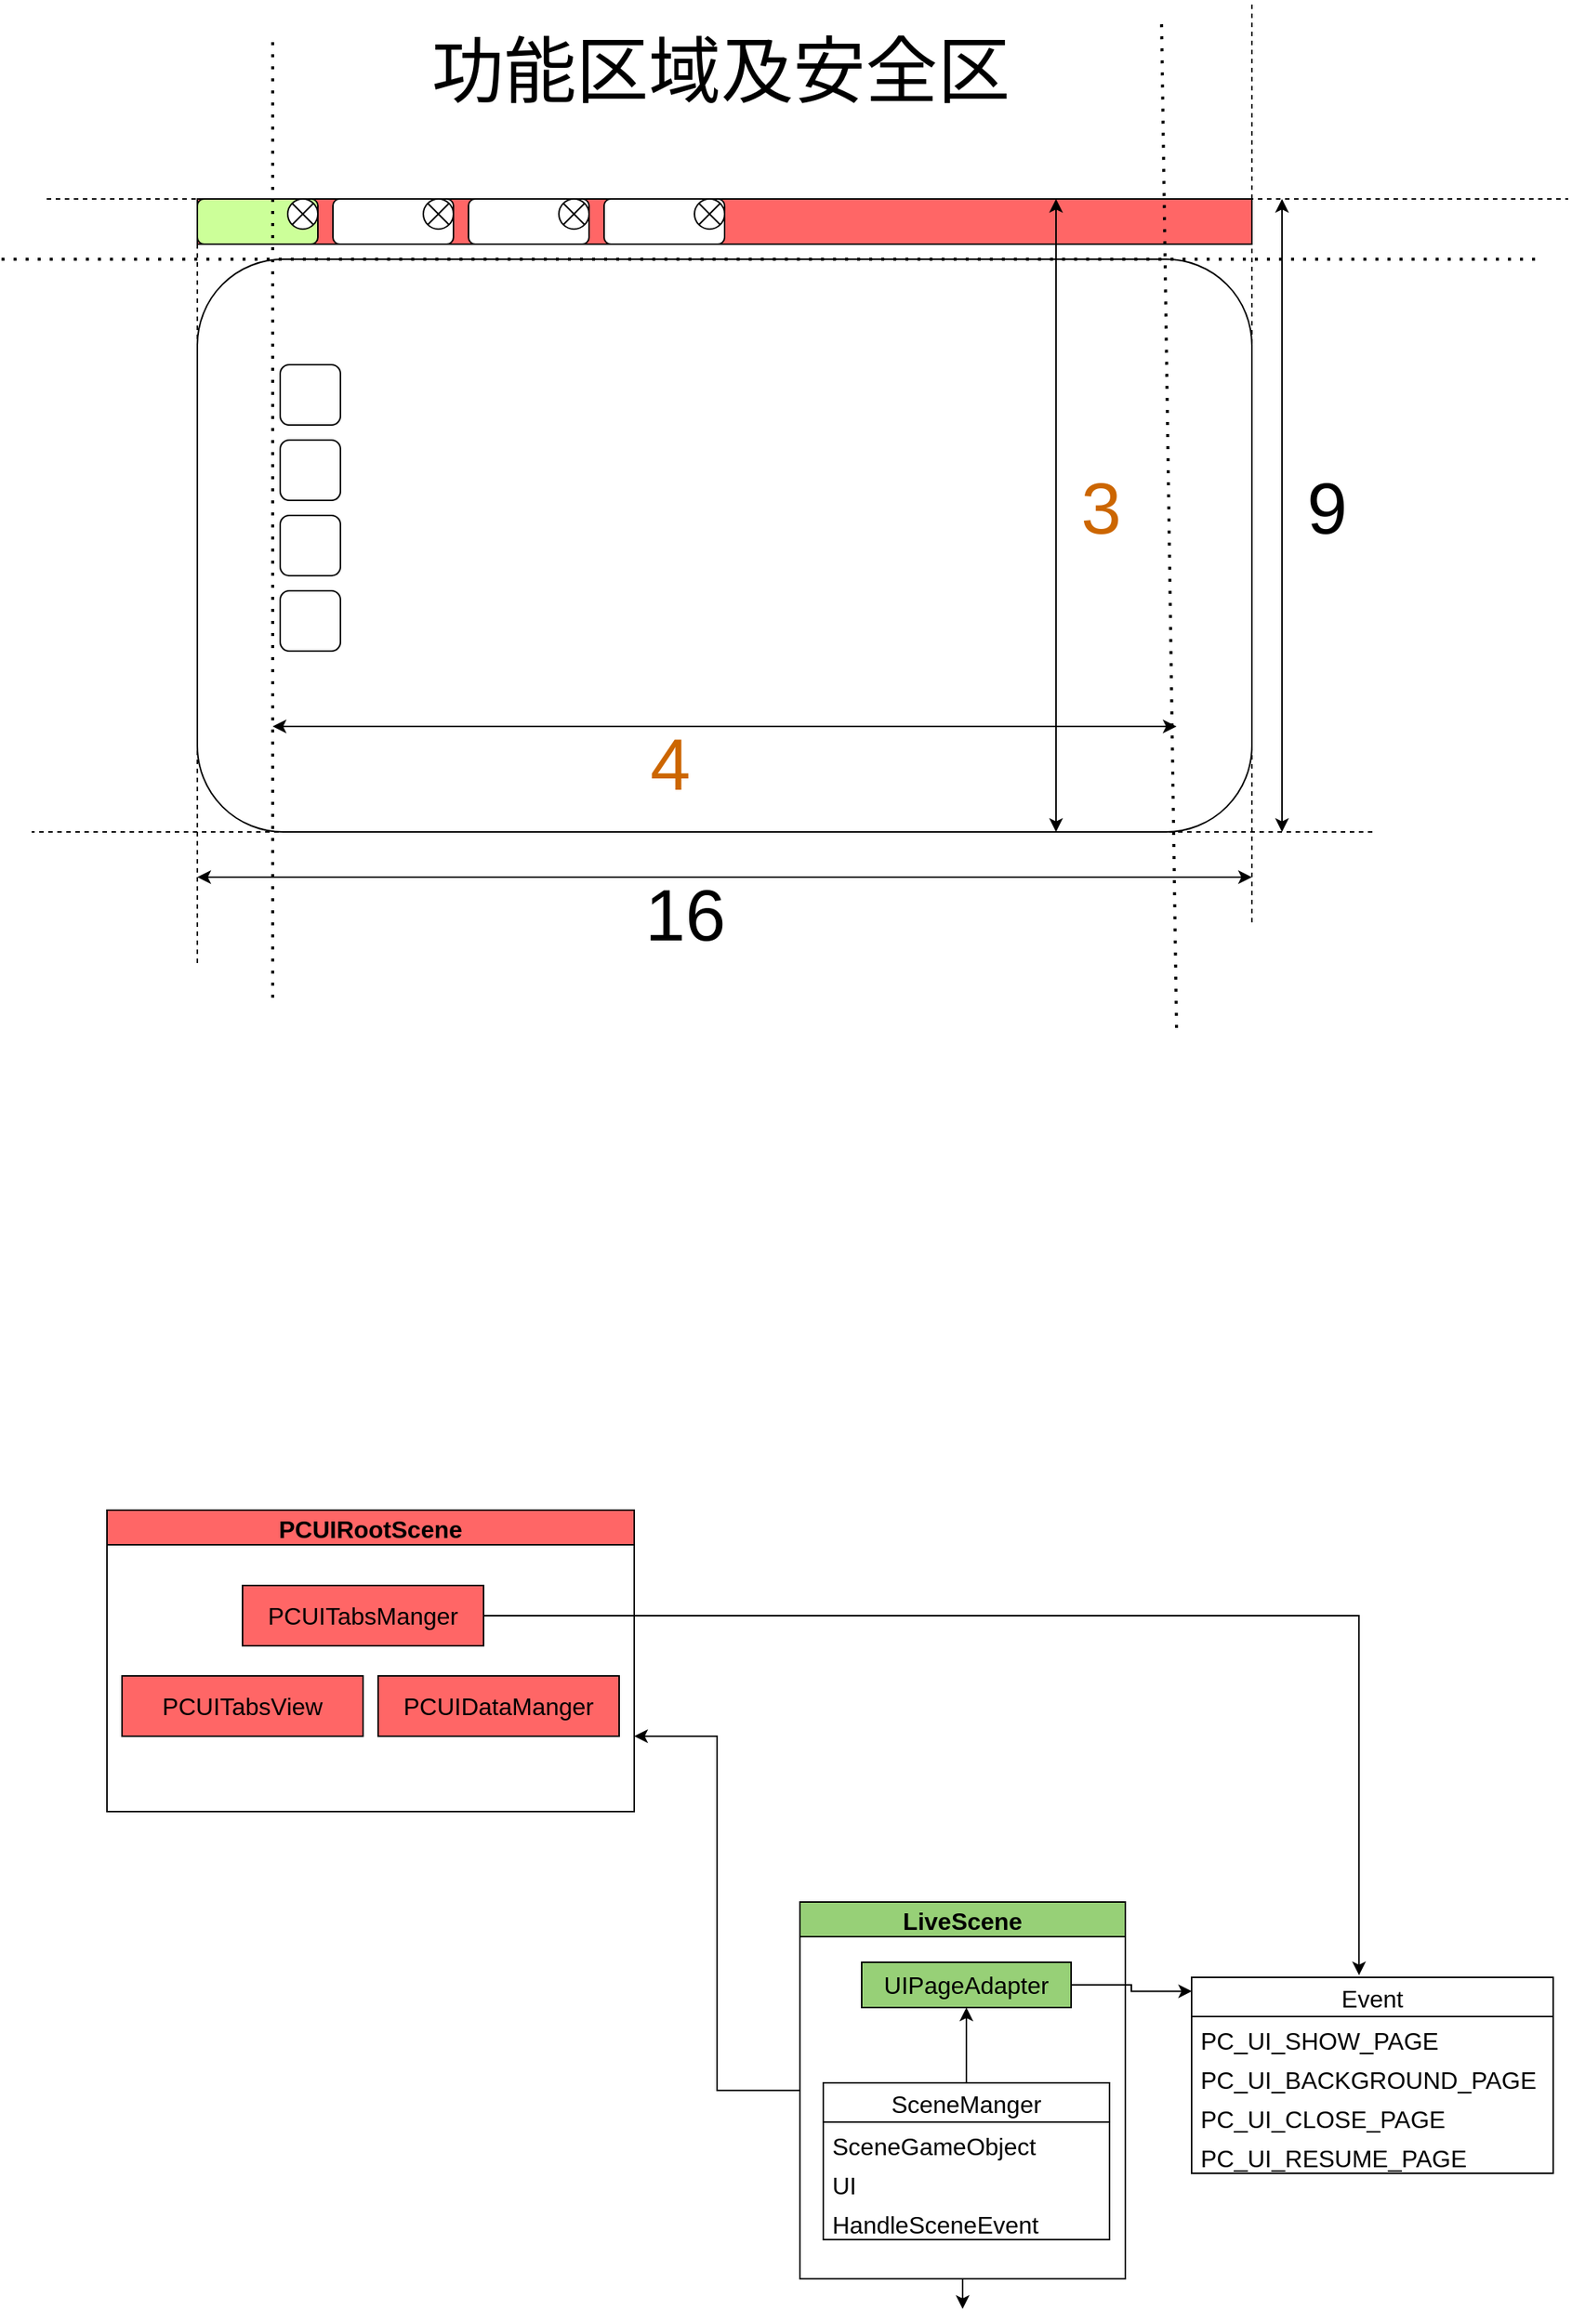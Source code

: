 <mxfile version="20.0.1" type="github">
  <diagram id="btAkh4fgomCn3OrSGPB2" name="Page-1">
    <mxGraphModel dx="2117" dy="1910" grid="1" gridSize="10" guides="1" tooltips="1" connect="1" arrows="1" fold="1" page="1" pageScale="1" pageWidth="827" pageHeight="1169" math="0" shadow="0">
      <root>
        <mxCell id="0" />
        <mxCell id="1" parent="0" />
        <mxCell id="JRh8TJ2VcHhwm4A270mN-1" value="" style="rounded=0;whiteSpace=wrap;html=1;fillColor=#FF6666;" vertex="1" parent="1">
          <mxGeometry x="60" y="50" width="700" height="30" as="geometry" />
        </mxCell>
        <mxCell id="JRh8TJ2VcHhwm4A270mN-2" value="" style="rounded=1;whiteSpace=wrap;html=1;" vertex="1" parent="1">
          <mxGeometry x="60" y="90" width="700" height="380" as="geometry" />
        </mxCell>
        <mxCell id="JRh8TJ2VcHhwm4A270mN-3" value="&lt;font style=&quot;font-size: 48px;&quot;&gt;16&lt;/font&gt;" style="text;html=1;strokeColor=none;fillColor=none;align=center;verticalAlign=middle;whiteSpace=wrap;rounded=0;" vertex="1" parent="1">
          <mxGeometry x="354" y="510" width="60" height="30" as="geometry" />
        </mxCell>
        <mxCell id="JRh8TJ2VcHhwm4A270mN-4" value="" style="endArrow=classic;startArrow=classic;html=1;rounded=0;" edge="1" parent="1">
          <mxGeometry width="50" height="50" relative="1" as="geometry">
            <mxPoint x="60" y="500" as="sourcePoint" />
            <mxPoint x="760" y="500" as="targetPoint" />
            <Array as="points" />
          </mxGeometry>
        </mxCell>
        <mxCell id="JRh8TJ2VcHhwm4A270mN-5" value="&lt;span style=&quot;font-size: 48px;&quot;&gt;9&lt;/span&gt;" style="text;html=1;strokeColor=none;fillColor=none;align=center;verticalAlign=middle;whiteSpace=wrap;rounded=0;" vertex="1" parent="1">
          <mxGeometry x="780" y="240" width="60" height="30" as="geometry" />
        </mxCell>
        <mxCell id="JRh8TJ2VcHhwm4A270mN-6" value="" style="endArrow=classic;startArrow=classic;html=1;rounded=0;" edge="1" parent="1">
          <mxGeometry width="50" height="50" relative="1" as="geometry">
            <mxPoint x="780" y="50" as="sourcePoint" />
            <mxPoint x="780" y="470" as="targetPoint" />
            <Array as="points" />
          </mxGeometry>
        </mxCell>
        <mxCell id="JRh8TJ2VcHhwm4A270mN-8" value="" style="rounded=1;whiteSpace=wrap;html=1;fontSize=48;fillColor=#CCFF99;" vertex="1" parent="1">
          <mxGeometry x="60" y="50" width="80" height="30" as="geometry" />
        </mxCell>
        <mxCell id="JRh8TJ2VcHhwm4A270mN-9" value="" style="rounded=1;whiteSpace=wrap;html=1;fontSize=48;" vertex="1" parent="1">
          <mxGeometry x="150" y="50" width="80" height="30" as="geometry" />
        </mxCell>
        <mxCell id="JRh8TJ2VcHhwm4A270mN-10" value="" style="rounded=1;whiteSpace=wrap;html=1;fontSize=48;" vertex="1" parent="1">
          <mxGeometry x="240" y="50" width="80" height="30" as="geometry" />
        </mxCell>
        <mxCell id="JRh8TJ2VcHhwm4A270mN-11" value="" style="rounded=1;whiteSpace=wrap;html=1;fontSize=48;" vertex="1" parent="1">
          <mxGeometry x="330" y="50" width="80" height="30" as="geometry" />
        </mxCell>
        <mxCell id="JRh8TJ2VcHhwm4A270mN-12" value="" style="shape=sumEllipse;perimeter=ellipsePerimeter;whiteSpace=wrap;html=1;backgroundOutline=1;fontFamily=Helvetica;fontSize=48;fontColor=default;align=center;strokeColor=default;fillColor=default;" vertex="1" parent="1">
          <mxGeometry x="390" y="50" width="20" height="20" as="geometry" />
        </mxCell>
        <mxCell id="JRh8TJ2VcHhwm4A270mN-14" value="" style="shape=sumEllipse;perimeter=ellipsePerimeter;whiteSpace=wrap;html=1;backgroundOutline=1;fontFamily=Helvetica;fontSize=48;fontColor=default;align=center;strokeColor=default;fillColor=default;" vertex="1" parent="1">
          <mxGeometry x="300" y="50" width="20" height="20" as="geometry" />
        </mxCell>
        <mxCell id="JRh8TJ2VcHhwm4A270mN-15" value="" style="shape=sumEllipse;perimeter=ellipsePerimeter;whiteSpace=wrap;html=1;backgroundOutline=1;fontFamily=Helvetica;fontSize=48;fontColor=default;align=center;strokeColor=default;fillColor=default;" vertex="1" parent="1">
          <mxGeometry x="210" y="50" width="20" height="20" as="geometry" />
        </mxCell>
        <mxCell id="JRh8TJ2VcHhwm4A270mN-16" value="" style="shape=sumEllipse;perimeter=ellipsePerimeter;whiteSpace=wrap;html=1;backgroundOutline=1;fontFamily=Helvetica;fontSize=48;fontColor=default;align=center;strokeColor=default;fillColor=default;" vertex="1" parent="1">
          <mxGeometry x="120" y="50" width="20" height="20" as="geometry" />
        </mxCell>
        <mxCell id="JRh8TJ2VcHhwm4A270mN-17" value="" style="rounded=1;whiteSpace=wrap;html=1;fontSize=48;" vertex="1" parent="1">
          <mxGeometry x="115" y="160" width="40" height="40" as="geometry" />
        </mxCell>
        <mxCell id="JRh8TJ2VcHhwm4A270mN-18" value="" style="rounded=1;whiteSpace=wrap;html=1;fontSize=48;" vertex="1" parent="1">
          <mxGeometry x="115" y="210" width="40" height="40" as="geometry" />
        </mxCell>
        <mxCell id="JRh8TJ2VcHhwm4A270mN-19" value="" style="rounded=1;whiteSpace=wrap;html=1;fontSize=48;" vertex="1" parent="1">
          <mxGeometry x="115" y="260" width="40" height="40" as="geometry" />
        </mxCell>
        <mxCell id="JRh8TJ2VcHhwm4A270mN-20" value="" style="rounded=1;whiteSpace=wrap;html=1;fontSize=48;" vertex="1" parent="1">
          <mxGeometry x="115" y="310" width="40" height="40" as="geometry" />
        </mxCell>
        <mxCell id="JRh8TJ2VcHhwm4A270mN-24" value="" style="endArrow=none;dashed=1;html=1;rounded=0;fontSize=48;" edge="1" parent="1">
          <mxGeometry width="50" height="50" relative="1" as="geometry">
            <mxPoint x="-40" y="50" as="sourcePoint" />
            <mxPoint x="970" y="50" as="targetPoint" />
          </mxGeometry>
        </mxCell>
        <mxCell id="JRh8TJ2VcHhwm4A270mN-25" value="" style="endArrow=none;dashed=1;html=1;rounded=0;fontSize=48;" edge="1" parent="1">
          <mxGeometry width="50" height="50" relative="1" as="geometry">
            <mxPoint x="760" y="530" as="sourcePoint" />
            <mxPoint x="760" y="-81.429" as="targetPoint" />
          </mxGeometry>
        </mxCell>
        <mxCell id="JRh8TJ2VcHhwm4A270mN-27" value="" style="endArrow=none;dashed=1;html=1;rounded=0;fontSize=48;" edge="1" parent="1">
          <mxGeometry width="50" height="50" relative="1" as="geometry">
            <mxPoint x="840" y="470" as="sourcePoint" />
            <mxPoint x="-50" y="470" as="targetPoint" />
          </mxGeometry>
        </mxCell>
        <mxCell id="JRh8TJ2VcHhwm4A270mN-28" value="" style="endArrow=none;dashed=1;html=1;rounded=0;fontSize=48;" edge="1" parent="1">
          <mxGeometry width="50" height="50" relative="1" as="geometry">
            <mxPoint x="60" y="50" as="sourcePoint" />
            <mxPoint x="60" y="560" as="targetPoint" />
          </mxGeometry>
        </mxCell>
        <mxCell id="JRh8TJ2VcHhwm4A270mN-31" value="" style="endArrow=none;dashed=1;html=1;dashPattern=1 3;strokeWidth=2;rounded=0;fontSize=48;" edge="1" parent="1">
          <mxGeometry width="50" height="50" relative="1" as="geometry">
            <mxPoint x="-70" y="90" as="sourcePoint" />
            <mxPoint x="950" y="90" as="targetPoint" />
          </mxGeometry>
        </mxCell>
        <mxCell id="JRh8TJ2VcHhwm4A270mN-33" value="" style="endArrow=none;dashed=1;html=1;dashPattern=1 3;strokeWidth=2;rounded=0;fontSize=48;" edge="1" parent="1">
          <mxGeometry width="50" height="50" relative="1" as="geometry">
            <mxPoint x="110" y="580" as="sourcePoint" />
            <mxPoint x="110" y="-60" as="targetPoint" />
          </mxGeometry>
        </mxCell>
        <mxCell id="JRh8TJ2VcHhwm4A270mN-34" value="" style="endArrow=none;dashed=1;html=1;dashPattern=1 3;strokeWidth=2;rounded=0;fontSize=48;" edge="1" parent="1">
          <mxGeometry width="50" height="50" relative="1" as="geometry">
            <mxPoint x="710" y="600" as="sourcePoint" />
            <mxPoint x="700" y="-70" as="targetPoint" />
          </mxGeometry>
        </mxCell>
        <mxCell id="JRh8TJ2VcHhwm4A270mN-38" value="&lt;font color=&quot;#cc6600&quot; style=&quot;font-size: 48px;&quot;&gt;4&lt;/font&gt;" style="text;html=1;strokeColor=none;fillColor=none;align=center;verticalAlign=middle;whiteSpace=wrap;rounded=0;" vertex="1" parent="1">
          <mxGeometry x="344" y="410" width="60" height="30" as="geometry" />
        </mxCell>
        <mxCell id="JRh8TJ2VcHhwm4A270mN-39" value="" style="endArrow=classic;startArrow=classic;html=1;rounded=0;" edge="1" parent="1">
          <mxGeometry width="50" height="50" relative="1" as="geometry">
            <mxPoint x="110" y="400" as="sourcePoint" />
            <mxPoint x="710" y="400" as="targetPoint" />
            <Array as="points" />
          </mxGeometry>
        </mxCell>
        <mxCell id="JRh8TJ2VcHhwm4A270mN-40" value="&lt;span style=&quot;font-size: 48px;&quot;&gt;&lt;font color=&quot;#cc6600&quot;&gt;3&lt;/font&gt;&lt;/span&gt;" style="text;html=1;strokeColor=none;fillColor=none;align=center;verticalAlign=middle;whiteSpace=wrap;rounded=0;" vertex="1" parent="1">
          <mxGeometry x="630" y="240" width="60" height="30" as="geometry" />
        </mxCell>
        <mxCell id="JRh8TJ2VcHhwm4A270mN-41" value="" style="endArrow=classic;startArrow=classic;html=1;rounded=0;" edge="1" parent="1">
          <mxGeometry width="50" height="50" relative="1" as="geometry">
            <mxPoint x="630" y="50" as="sourcePoint" />
            <mxPoint x="630" y="470" as="targetPoint" />
            <Array as="points" />
          </mxGeometry>
        </mxCell>
        <mxCell id="JRh8TJ2VcHhwm4A270mN-44" value="&lt;font color=&quot;#000000&quot;&gt;功能区域及安全区&lt;/font&gt;" style="text;html=1;strokeColor=none;fillColor=none;align=center;verticalAlign=middle;whiteSpace=wrap;rounded=0;fontSize=48;fontColor=#CC6600;" vertex="1" parent="1">
          <mxGeometry x="60" y="-50" width="695" height="30" as="geometry" />
        </mxCell>
        <mxCell id="JRh8TJ2VcHhwm4A270mN-45" value="PCUIRootScene" style="swimlane;fontSize=16;fontColor=#000000;fillColor=#FF6666;" vertex="1" parent="1">
          <mxGeometry y="920" width="350" height="200" as="geometry" />
        </mxCell>
        <UserObject label="PCUITabsManger" treeRoot="1" id="JRh8TJ2VcHhwm4A270mN-95">
          <mxCell style="whiteSpace=wrap;html=1;align=center;treeFolding=1;treeMoving=1;newEdgeStyle={&quot;edgeStyle&quot;:&quot;elbowEdgeStyle&quot;,&quot;startArrow&quot;:&quot;none&quot;,&quot;endArrow&quot;:&quot;none&quot;};fontSize=16;fontColor=#000000;fillColor=#FF6666;" vertex="1" parent="JRh8TJ2VcHhwm4A270mN-45">
            <mxGeometry x="90" y="50" width="160" height="40" as="geometry" />
          </mxCell>
        </UserObject>
        <UserObject label="PCUITabsView" treeRoot="1" id="JRh8TJ2VcHhwm4A270mN-101">
          <mxCell style="whiteSpace=wrap;html=1;align=center;treeFolding=1;treeMoving=1;newEdgeStyle={&quot;edgeStyle&quot;:&quot;elbowEdgeStyle&quot;,&quot;startArrow&quot;:&quot;none&quot;,&quot;endArrow&quot;:&quot;none&quot;};fontSize=16;fontColor=#000000;fillColor=#FF6666;" vertex="1" parent="JRh8TJ2VcHhwm4A270mN-45">
            <mxGeometry x="10" y="110" width="160" height="40" as="geometry" />
          </mxCell>
        </UserObject>
        <UserObject label="PCUIDataManger" treeRoot="1" id="JRh8TJ2VcHhwm4A270mN-100">
          <mxCell style="whiteSpace=wrap;html=1;align=center;treeFolding=1;treeMoving=1;newEdgeStyle={&quot;edgeStyle&quot;:&quot;elbowEdgeStyle&quot;,&quot;startArrow&quot;:&quot;none&quot;,&quot;endArrow&quot;:&quot;none&quot;};fontSize=16;fontColor=#000000;fillColor=#FF6666;" vertex="1" parent="JRh8TJ2VcHhwm4A270mN-45">
            <mxGeometry x="180" y="110" width="160" height="40" as="geometry" />
          </mxCell>
        </UserObject>
        <mxCell id="JRh8TJ2VcHhwm4A270mN-93" style="edgeStyle=orthogonalEdgeStyle;rounded=0;orthogonalLoop=1;jettySize=auto;html=1;entryX=1;entryY=0.75;entryDx=0;entryDy=0;fontSize=16;fontColor=#000000;" edge="1" parent="1" source="JRh8TJ2VcHhwm4A270mN-46" target="JRh8TJ2VcHhwm4A270mN-45">
          <mxGeometry relative="1" as="geometry" />
        </mxCell>
        <mxCell id="JRh8TJ2VcHhwm4A270mN-111" style="edgeStyle=orthogonalEdgeStyle;rounded=0;orthogonalLoop=1;jettySize=auto;html=1;exitX=0.5;exitY=1;exitDx=0;exitDy=0;fontSize=16;fontColor=#000000;" edge="1" parent="1" source="JRh8TJ2VcHhwm4A270mN-46">
          <mxGeometry relative="1" as="geometry">
            <mxPoint x="568" y="1450" as="targetPoint" />
          </mxGeometry>
        </mxCell>
        <mxCell id="JRh8TJ2VcHhwm4A270mN-46" value="LiveScene" style="swimlane;fontSize=16;fontColor=#000000;fillColor=#97D077;" vertex="1" parent="1">
          <mxGeometry x="460" y="1180" width="216" height="250" as="geometry" />
        </mxCell>
        <mxCell id="JRh8TJ2VcHhwm4A270mN-92" style="edgeStyle=orthogonalEdgeStyle;rounded=0;orthogonalLoop=1;jettySize=auto;html=1;entryX=0.5;entryY=1;entryDx=0;entryDy=0;fontSize=16;fontColor=#000000;" edge="1" parent="JRh8TJ2VcHhwm4A270mN-46" source="JRh8TJ2VcHhwm4A270mN-54" target="JRh8TJ2VcHhwm4A270mN-90">
          <mxGeometry relative="1" as="geometry" />
        </mxCell>
        <mxCell id="JRh8TJ2VcHhwm4A270mN-54" value="SceneManger" style="swimlane;fontStyle=0;childLayout=stackLayout;horizontal=1;startSize=26;fillColor=none;horizontalStack=0;resizeParent=1;resizeParentMax=0;resizeLast=0;collapsible=1;marginBottom=0;fontSize=16;fontColor=#000000;" vertex="1" parent="JRh8TJ2VcHhwm4A270mN-46">
          <mxGeometry x="15.5" y="120" width="190" height="104" as="geometry" />
        </mxCell>
        <mxCell id="JRh8TJ2VcHhwm4A270mN-56" value="SceneGameObject" style="text;strokeColor=none;fillColor=none;align=left;verticalAlign=top;spacingLeft=4;spacingRight=4;overflow=hidden;rotatable=0;points=[[0,0.5],[1,0.5]];portConstraint=eastwest;fontSize=16;fontColor=#000000;" vertex="1" parent="JRh8TJ2VcHhwm4A270mN-54">
          <mxGeometry y="26" width="190" height="26" as="geometry" />
        </mxCell>
        <mxCell id="JRh8TJ2VcHhwm4A270mN-57" value="UI" style="text;strokeColor=none;fillColor=none;align=left;verticalAlign=top;spacingLeft=4;spacingRight=4;overflow=hidden;rotatable=0;points=[[0,0.5],[1,0.5]];portConstraint=eastwest;fontSize=16;fontColor=#000000;" vertex="1" parent="JRh8TJ2VcHhwm4A270mN-54">
          <mxGeometry y="52" width="190" height="26" as="geometry" />
        </mxCell>
        <mxCell id="JRh8TJ2VcHhwm4A270mN-112" value="HandleSceneEvent" style="text;strokeColor=none;fillColor=none;align=left;verticalAlign=top;spacingLeft=4;spacingRight=4;overflow=hidden;rotatable=0;points=[[0,0.5],[1,0.5]];portConstraint=eastwest;fontSize=16;fontColor=#000000;" vertex="1" parent="JRh8TJ2VcHhwm4A270mN-54">
          <mxGeometry y="78" width="190" height="26" as="geometry" />
        </mxCell>
        <mxCell id="JRh8TJ2VcHhwm4A270mN-90" value="UIPageAdapter" style="whiteSpace=wrap;html=1;align=center;verticalAlign=middle;treeFolding=1;treeMoving=1;newEdgeStyle={&quot;edgeStyle&quot;:&quot;elbowEdgeStyle&quot;,&quot;startArrow&quot;:&quot;none&quot;,&quot;endArrow&quot;:&quot;none&quot;};fontSize=16;fontColor=#000000;fillColor=#97D077;" vertex="1" parent="JRh8TJ2VcHhwm4A270mN-46">
          <mxGeometry x="41" y="40" width="139" height="30" as="geometry" />
        </mxCell>
        <mxCell id="JRh8TJ2VcHhwm4A270mN-102" value="Event" style="swimlane;fontStyle=0;childLayout=stackLayout;horizontal=1;startSize=26;fillColor=none;horizontalStack=0;resizeParent=1;resizeParentMax=0;resizeLast=0;collapsible=1;marginBottom=0;fontSize=16;fontColor=#000000;" vertex="1" parent="1">
          <mxGeometry x="720" y="1230" width="240" height="130" as="geometry" />
        </mxCell>
        <mxCell id="JRh8TJ2VcHhwm4A270mN-103" value="PC_UI_SHOW_PAGE" style="text;strokeColor=none;fillColor=none;align=left;verticalAlign=top;spacingLeft=4;spacingRight=4;overflow=hidden;rotatable=0;points=[[0,0.5],[1,0.5]];portConstraint=eastwest;fontSize=16;fontColor=#000000;" vertex="1" parent="JRh8TJ2VcHhwm4A270mN-102">
          <mxGeometry y="26" width="240" height="26" as="geometry" />
        </mxCell>
        <mxCell id="JRh8TJ2VcHhwm4A270mN-104" value="PC_UI_BACKGROUND_PAGE" style="text;strokeColor=none;fillColor=none;align=left;verticalAlign=top;spacingLeft=4;spacingRight=4;overflow=hidden;rotatable=0;points=[[0,0.5],[1,0.5]];portConstraint=eastwest;fontSize=16;fontColor=#000000;" vertex="1" parent="JRh8TJ2VcHhwm4A270mN-102">
          <mxGeometry y="52" width="240" height="26" as="geometry" />
        </mxCell>
        <mxCell id="JRh8TJ2VcHhwm4A270mN-105" value="PC_UI_CLOSE_PAGE" style="text;strokeColor=none;fillColor=none;align=left;verticalAlign=top;spacingLeft=4;spacingRight=4;overflow=hidden;rotatable=0;points=[[0,0.5],[1,0.5]];portConstraint=eastwest;fontSize=16;fontColor=#000000;" vertex="1" parent="JRh8TJ2VcHhwm4A270mN-102">
          <mxGeometry y="78" width="240" height="26" as="geometry" />
        </mxCell>
        <mxCell id="JRh8TJ2VcHhwm4A270mN-108" value="PC_UI_RESUME_PAGE" style="text;strokeColor=none;fillColor=none;align=left;verticalAlign=top;spacingLeft=4;spacingRight=4;overflow=hidden;rotatable=0;points=[[0,0.5],[1,0.5]];portConstraint=eastwest;fontSize=16;fontColor=#000000;" vertex="1" parent="JRh8TJ2VcHhwm4A270mN-102">
          <mxGeometry y="104" width="240" height="26" as="geometry" />
        </mxCell>
        <mxCell id="JRh8TJ2VcHhwm4A270mN-109" style="edgeStyle=orthogonalEdgeStyle;rounded=0;orthogonalLoop=1;jettySize=auto;html=1;entryX=0.001;entryY=0.071;entryDx=0;entryDy=0;entryPerimeter=0;fontSize=16;fontColor=#000000;" edge="1" parent="1" source="JRh8TJ2VcHhwm4A270mN-90" target="JRh8TJ2VcHhwm4A270mN-102">
          <mxGeometry relative="1" as="geometry" />
        </mxCell>
        <mxCell id="JRh8TJ2VcHhwm4A270mN-110" style="edgeStyle=orthogonalEdgeStyle;rounded=0;orthogonalLoop=1;jettySize=auto;html=1;fontSize=16;fontColor=#000000;entryX=0.463;entryY=-0.011;entryDx=0;entryDy=0;entryPerimeter=0;" edge="1" parent="1" source="JRh8TJ2VcHhwm4A270mN-95" target="JRh8TJ2VcHhwm4A270mN-102">
          <mxGeometry relative="1" as="geometry">
            <mxPoint x="270" y="990" as="targetPoint" />
          </mxGeometry>
        </mxCell>
      </root>
    </mxGraphModel>
  </diagram>
</mxfile>
